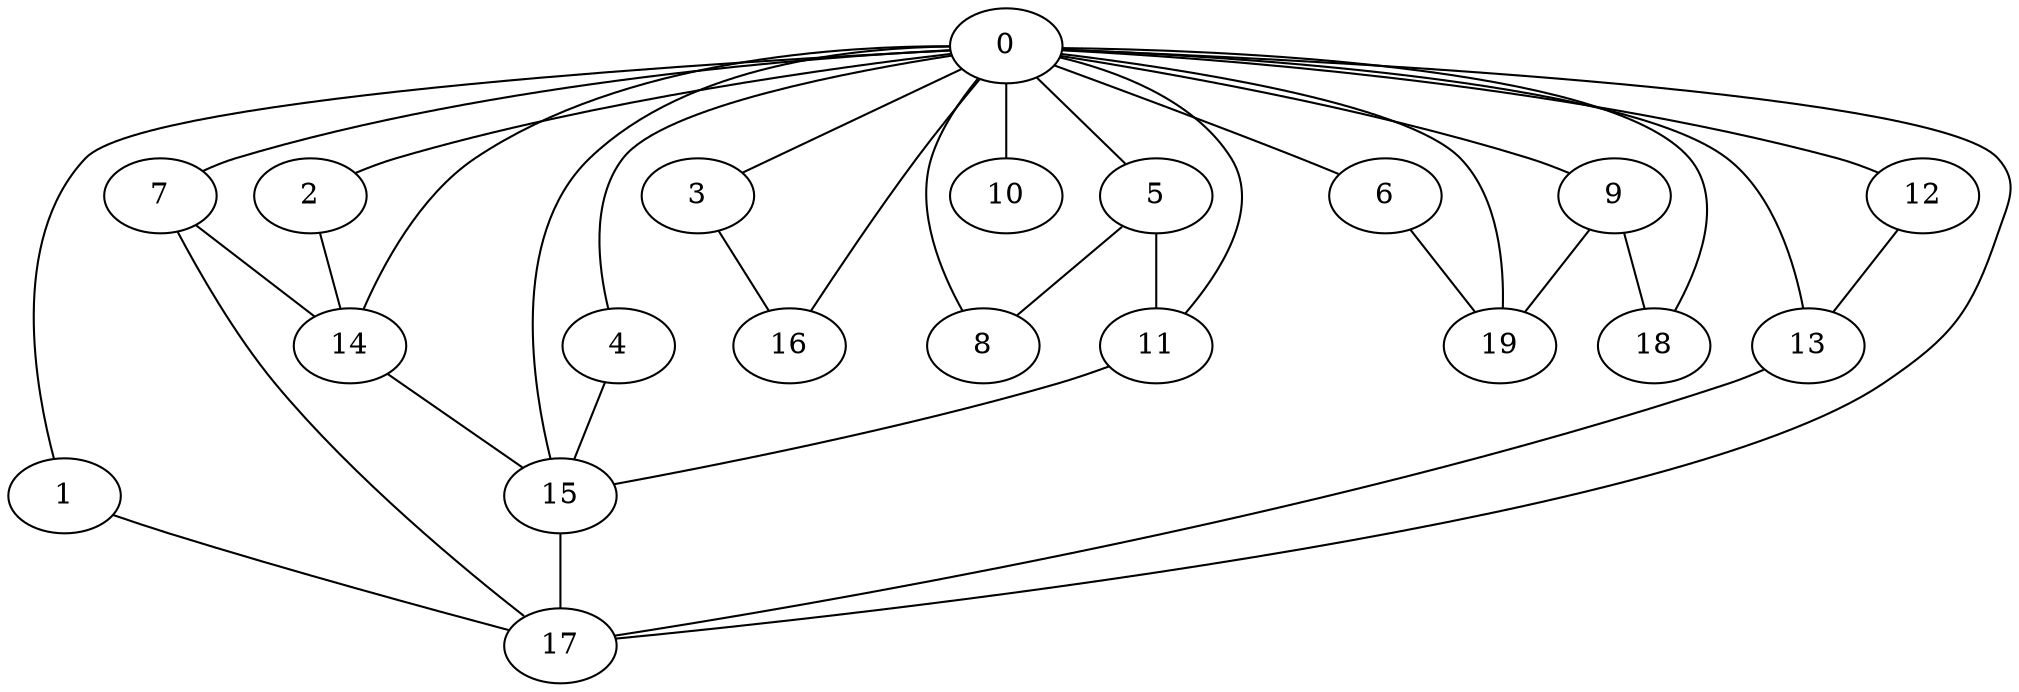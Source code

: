 
graph graphname {
    0 -- 1
0 -- 2
0 -- 3
0 -- 4
0 -- 5
0 -- 6
0 -- 7
0 -- 8
0 -- 9
0 -- 10
0 -- 11
0 -- 12
0 -- 13
0 -- 14
0 -- 15
0 -- 16
0 -- 17
0 -- 18
0 -- 19
1 -- 17
2 -- 14
3 -- 16
4 -- 15
5 -- 11
5 -- 8
6 -- 19
7 -- 14
7 -- 17
9 -- 18
9 -- 19
11 -- 15
12 -- 13
13 -- 17
14 -- 15
15 -- 17

}
